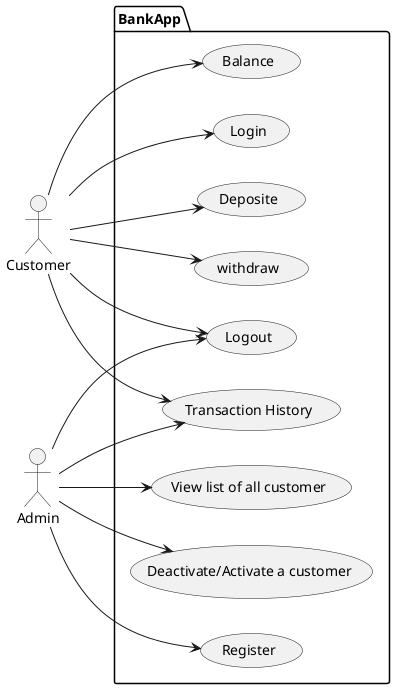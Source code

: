 @startuml
left to right direction
actor Customer as C1
actor Admin as C2
package BankApp{
usecase "Login" as uc1
usecase "Deposite" as uc2
usecase "withdraw" as uc3
usecase "Balance" as uc4
usecase "Transaction History" as uc5
usecase "Register" as uc6
usecase "View list of all customer" as uc7
usecase "Deactivate/Activate a customer" as uc8
usecase "Logout" as uc9
}

C1-->uc1
C1-->uc2
C1-->uc3
C1-->uc4
C1-->uc5
C2-->uc6
C2-->uc7
C2-->uc8
C2-->uc5
C1-->uc9
C2-->uc9
@enduml